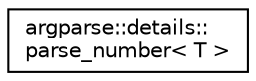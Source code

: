 digraph "Graphical Class Hierarchy"
{
 // LATEX_PDF_SIZE
  edge [fontname="Helvetica",fontsize="10",labelfontname="Helvetica",labelfontsize="10"];
  node [fontname="Helvetica",fontsize="10",shape=record];
  rankdir="LR";
  Node0 [label="argparse::details::\lparse_number\< T \>",height=0.2,width=0.4,color="black", fillcolor="white", style="filled",URL="$structargparse_1_1details_1_1parse__number_3_01T_01_4.html",tooltip=" "];
}
